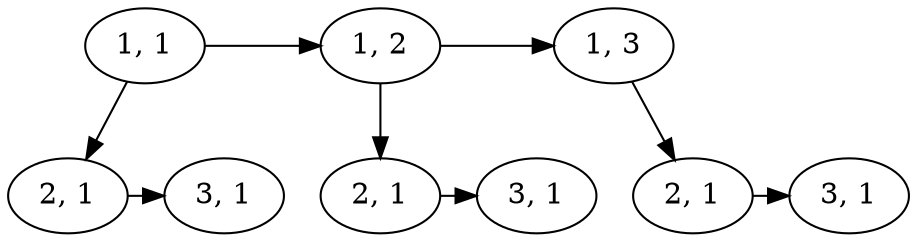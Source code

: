 digraph NQueensNoFCG {

	{
		rank = same
		"1, 1"
		"1, 2"
		"1, 3"
	}

	"1, 1" -> "1, 2"
	"1, 2" -> "1, 3"

	{
		rank = same	
		21 [label = "2, 1"]
		22 [label = "2, 1"]
		23 [label = "2, 1"]

		21 -> 31
		22 -> 32
		23 -> 33

		31 [label = "3, 1"]
		32 [label = "3, 1"]
		33 [label = "3, 1"]
	}

	"1, 1" -> 21
	"1, 2" -> 22
	"1, 3" -> 23
}